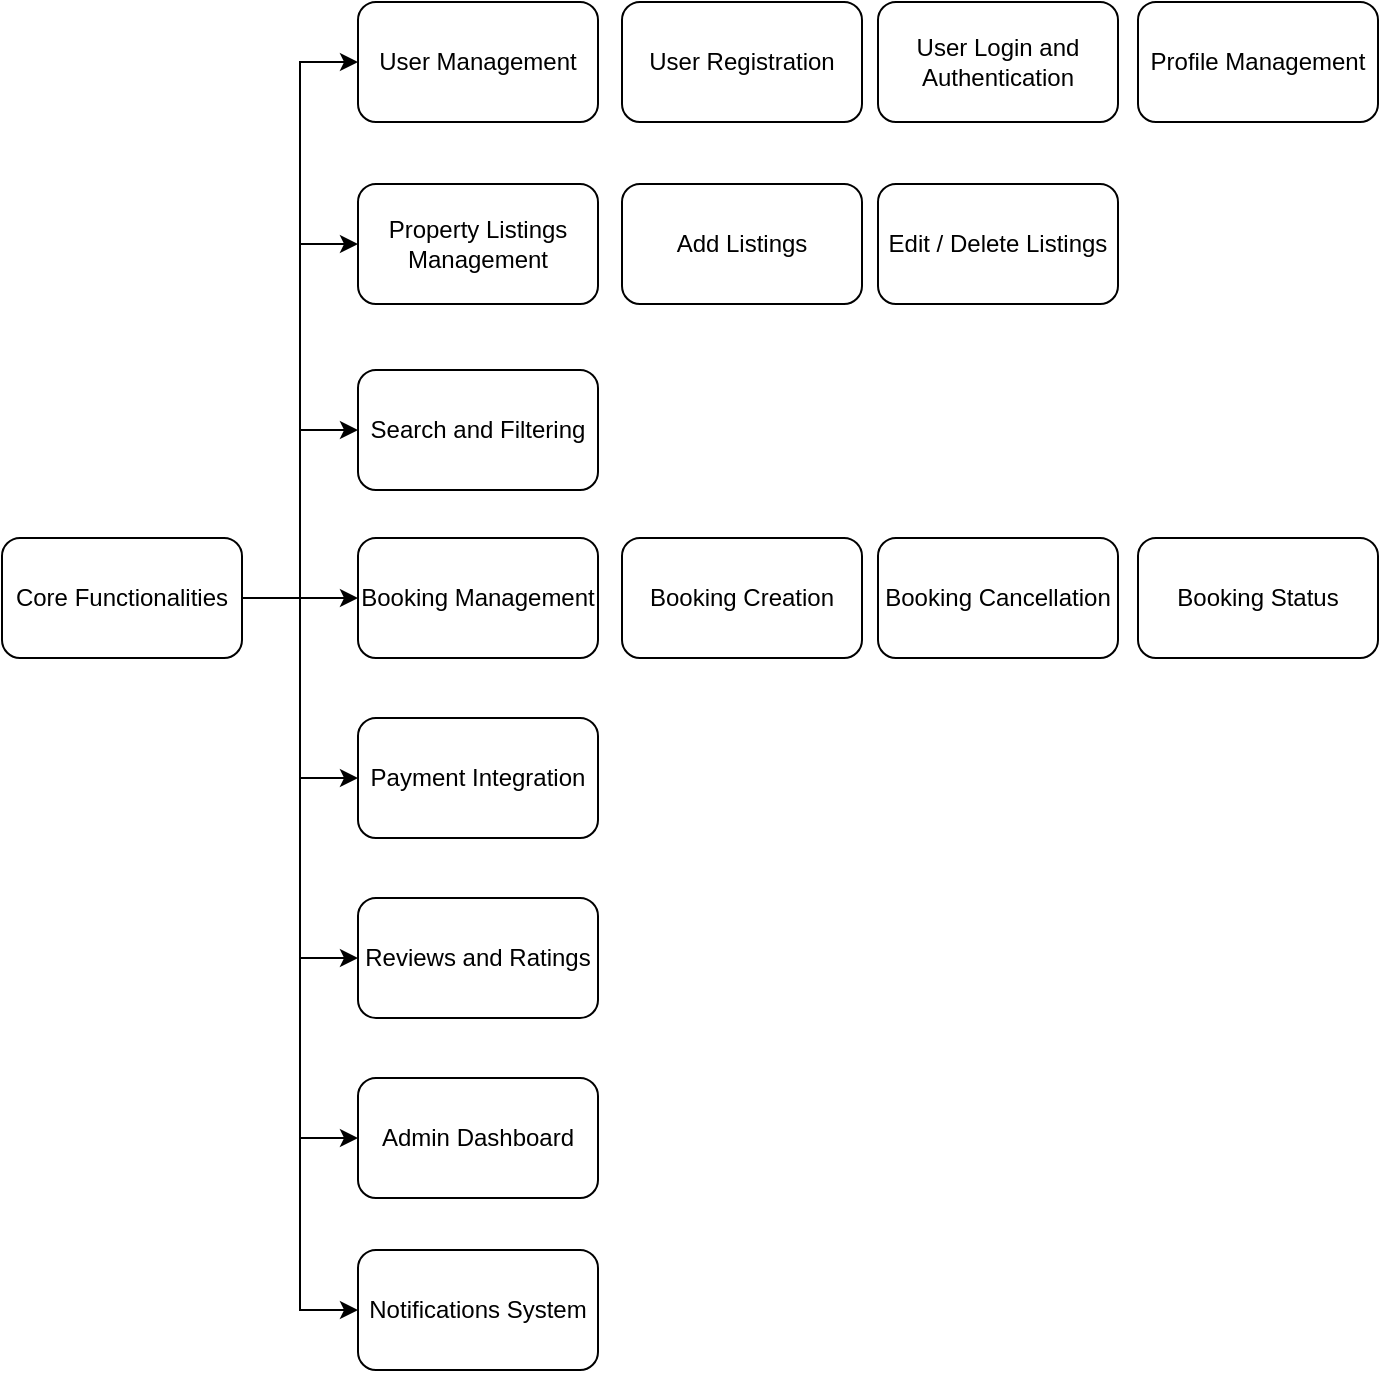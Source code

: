 <mxfile>
    <diagram name="Page-1" id="KQS1hn2Ei6mVwGf3l9ca">
        <mxGraphModel dx="1752" dy="797" grid="1" gridSize="10" guides="1" tooltips="1" connect="1" arrows="1" fold="1" page="1" pageScale="1" pageWidth="850" pageHeight="1100" math="0" shadow="0">
            <root>
                <mxCell id="0"/>
                <mxCell id="1" parent="0"/>
                <mxCell id="vQQxZdYOAibf9K6wdrKP-14" style="edgeStyle=orthogonalEdgeStyle;rounded=0;orthogonalLoop=1;jettySize=auto;html=1;entryX=0;entryY=0.5;entryDx=0;entryDy=0;" parent="1" source="vQQxZdYOAibf9K6wdrKP-1" target="vQQxZdYOAibf9K6wdrKP-5" edge="1">
                    <mxGeometry relative="1" as="geometry"/>
                </mxCell>
                <mxCell id="vQQxZdYOAibf9K6wdrKP-15" style="edgeStyle=orthogonalEdgeStyle;rounded=0;orthogonalLoop=1;jettySize=auto;html=1;entryX=0;entryY=0.5;entryDx=0;entryDy=0;" parent="1" source="vQQxZdYOAibf9K6wdrKP-1" target="vQQxZdYOAibf9K6wdrKP-4" edge="1">
                    <mxGeometry relative="1" as="geometry"/>
                </mxCell>
                <mxCell id="vQQxZdYOAibf9K6wdrKP-16" style="edgeStyle=orthogonalEdgeStyle;rounded=0;orthogonalLoop=1;jettySize=auto;html=1;entryX=0;entryY=0.5;entryDx=0;entryDy=0;" parent="1" source="vQQxZdYOAibf9K6wdrKP-1" target="vQQxZdYOAibf9K6wdrKP-8" edge="1">
                    <mxGeometry relative="1" as="geometry"/>
                </mxCell>
                <mxCell id="vQQxZdYOAibf9K6wdrKP-17" style="edgeStyle=orthogonalEdgeStyle;rounded=0;orthogonalLoop=1;jettySize=auto;html=1;entryX=0;entryY=0.5;entryDx=0;entryDy=0;" parent="1" source="vQQxZdYOAibf9K6wdrKP-1" target="vQQxZdYOAibf9K6wdrKP-9" edge="1">
                    <mxGeometry relative="1" as="geometry"/>
                </mxCell>
                <mxCell id="vQQxZdYOAibf9K6wdrKP-18" style="edgeStyle=orthogonalEdgeStyle;rounded=0;orthogonalLoop=1;jettySize=auto;html=1;entryX=0;entryY=0.5;entryDx=0;entryDy=0;" parent="1" source="vQQxZdYOAibf9K6wdrKP-1" target="vQQxZdYOAibf9K6wdrKP-10" edge="1">
                    <mxGeometry relative="1" as="geometry"/>
                </mxCell>
                <mxCell id="vQQxZdYOAibf9K6wdrKP-19" style="edgeStyle=orthogonalEdgeStyle;rounded=0;orthogonalLoop=1;jettySize=auto;html=1;entryX=0;entryY=0.5;entryDx=0;entryDy=0;" parent="1" source="vQQxZdYOAibf9K6wdrKP-1" target="vQQxZdYOAibf9K6wdrKP-11" edge="1">
                    <mxGeometry relative="1" as="geometry"/>
                </mxCell>
                <mxCell id="vQQxZdYOAibf9K6wdrKP-20" style="edgeStyle=orthogonalEdgeStyle;rounded=0;orthogonalLoop=1;jettySize=auto;html=1;entryX=0;entryY=0.5;entryDx=0;entryDy=0;" parent="1" source="vQQxZdYOAibf9K6wdrKP-1" target="vQQxZdYOAibf9K6wdrKP-13" edge="1">
                    <mxGeometry relative="1" as="geometry"/>
                </mxCell>
                <mxCell id="2" style="edgeStyle=orthogonalEdgeStyle;html=1;entryX=0;entryY=0.5;entryDx=0;entryDy=0;rounded=0;curved=0;" edge="1" parent="1" source="vQQxZdYOAibf9K6wdrKP-1" target="vQQxZdYOAibf9K6wdrKP-12">
                    <mxGeometry relative="1" as="geometry"/>
                </mxCell>
                <mxCell id="vQQxZdYOAibf9K6wdrKP-1" value="Core Functionalities" style="rounded=1;whiteSpace=wrap;html=1;" parent="1" vertex="1">
                    <mxGeometry x="-178" y="420" width="120" height="60" as="geometry"/>
                </mxCell>
                <mxCell id="vQQxZdYOAibf9K6wdrKP-4" value="Property Listings Management" style="rounded=1;whiteSpace=wrap;html=1;" parent="1" vertex="1">
                    <mxGeometry y="243" width="120" height="60" as="geometry"/>
                </mxCell>
                <mxCell id="vQQxZdYOAibf9K6wdrKP-5" value="User Management" style="rounded=1;whiteSpace=wrap;html=1;" parent="1" vertex="1">
                    <mxGeometry y="152" width="120" height="60" as="geometry"/>
                </mxCell>
                <mxCell id="vQQxZdYOAibf9K6wdrKP-8" value="Search and Filtering" style="rounded=1;whiteSpace=wrap;html=1;" parent="1" vertex="1">
                    <mxGeometry y="336" width="120" height="60" as="geometry"/>
                </mxCell>
                <mxCell id="vQQxZdYOAibf9K6wdrKP-9" value="Booking Management" style="rounded=1;whiteSpace=wrap;html=1;" parent="1" vertex="1">
                    <mxGeometry y="420" width="120" height="60" as="geometry"/>
                </mxCell>
                <mxCell id="vQQxZdYOAibf9K6wdrKP-10" value="Payment Integration" style="rounded=1;whiteSpace=wrap;html=1;" parent="1" vertex="1">
                    <mxGeometry y="510" width="120" height="60" as="geometry"/>
                </mxCell>
                <mxCell id="vQQxZdYOAibf9K6wdrKP-11" value="Reviews and Ratings" style="rounded=1;whiteSpace=wrap;html=1;" parent="1" vertex="1">
                    <mxGeometry y="600" width="120" height="60" as="geometry"/>
                </mxCell>
                <mxCell id="vQQxZdYOAibf9K6wdrKP-12" value="Notifications System" style="rounded=1;whiteSpace=wrap;html=1;" parent="1" vertex="1">
                    <mxGeometry y="776" width="120" height="60" as="geometry"/>
                </mxCell>
                <mxCell id="vQQxZdYOAibf9K6wdrKP-13" value="Admin Dashboard" style="rounded=1;whiteSpace=wrap;html=1;" parent="1" vertex="1">
                    <mxGeometry y="690" width="120" height="60" as="geometry"/>
                </mxCell>
                <mxCell id="vQQxZdYOAibf9K6wdrKP-21" value="User Registration" style="rounded=1;whiteSpace=wrap;html=1;" parent="1" vertex="1">
                    <mxGeometry x="132" y="152" width="120" height="60" as="geometry"/>
                </mxCell>
                <mxCell id="vQQxZdYOAibf9K6wdrKP-22" value="User Login and Authentication" style="rounded=1;whiteSpace=wrap;html=1;" parent="1" vertex="1">
                    <mxGeometry x="260" y="152" width="120" height="60" as="geometry"/>
                </mxCell>
                <mxCell id="vQQxZdYOAibf9K6wdrKP-23" value="Profile Management" style="rounded=1;whiteSpace=wrap;html=1;" parent="1" vertex="1">
                    <mxGeometry x="390" y="152" width="120" height="60" as="geometry"/>
                </mxCell>
                <mxCell id="vQQxZdYOAibf9K6wdrKP-24" value="Add Listings" style="rounded=1;whiteSpace=wrap;html=1;" parent="1" vertex="1">
                    <mxGeometry x="132" y="243" width="120" height="60" as="geometry"/>
                </mxCell>
                <mxCell id="vQQxZdYOAibf9K6wdrKP-25" value="Edit / Delete Listings" style="rounded=1;whiteSpace=wrap;html=1;" parent="1" vertex="1">
                    <mxGeometry x="260" y="243" width="120" height="60" as="geometry"/>
                </mxCell>
                <mxCell id="vQQxZdYOAibf9K6wdrKP-27" value="Booking Creation" style="rounded=1;whiteSpace=wrap;html=1;" parent="1" vertex="1">
                    <mxGeometry x="132" y="420" width="120" height="60" as="geometry"/>
                </mxCell>
                <mxCell id="vQQxZdYOAibf9K6wdrKP-28" value="Booking Cancellation" style="rounded=1;whiteSpace=wrap;html=1;" parent="1" vertex="1">
                    <mxGeometry x="260" y="420" width="120" height="60" as="geometry"/>
                </mxCell>
                <mxCell id="vQQxZdYOAibf9K6wdrKP-29" value="Booking Status" style="rounded=1;whiteSpace=wrap;html=1;" parent="1" vertex="1">
                    <mxGeometry x="390" y="420" width="120" height="60" as="geometry"/>
                </mxCell>
            </root>
        </mxGraphModel>
    </diagram>
</mxfile>